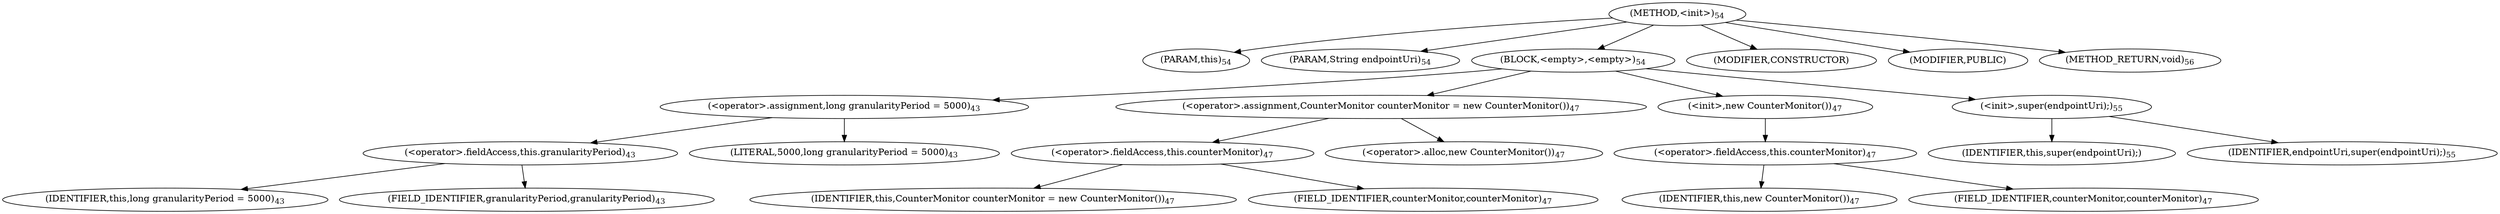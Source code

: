digraph "&lt;init&gt;" {  
"102" [label = <(METHOD,&lt;init&gt;)<SUB>54</SUB>> ]
"6" [label = <(PARAM,this)<SUB>54</SUB>> ]
"103" [label = <(PARAM,String endpointUri)<SUB>54</SUB>> ]
"104" [label = <(BLOCK,&lt;empty&gt;,&lt;empty&gt;)<SUB>54</SUB>> ]
"105" [label = <(&lt;operator&gt;.assignment,long granularityPeriod = 5000)<SUB>43</SUB>> ]
"106" [label = <(&lt;operator&gt;.fieldAccess,this.granularityPeriod)<SUB>43</SUB>> ]
"107" [label = <(IDENTIFIER,this,long granularityPeriod = 5000)<SUB>43</SUB>> ]
"108" [label = <(FIELD_IDENTIFIER,granularityPeriod,granularityPeriod)<SUB>43</SUB>> ]
"109" [label = <(LITERAL,5000,long granularityPeriod = 5000)<SUB>43</SUB>> ]
"110" [label = <(&lt;operator&gt;.assignment,CounterMonitor counterMonitor = new CounterMonitor())<SUB>47</SUB>> ]
"111" [label = <(&lt;operator&gt;.fieldAccess,this.counterMonitor)<SUB>47</SUB>> ]
"112" [label = <(IDENTIFIER,this,CounterMonitor counterMonitor = new CounterMonitor())<SUB>47</SUB>> ]
"113" [label = <(FIELD_IDENTIFIER,counterMonitor,counterMonitor)<SUB>47</SUB>> ]
"114" [label = <(&lt;operator&gt;.alloc,new CounterMonitor())<SUB>47</SUB>> ]
"115" [label = <(&lt;init&gt;,new CounterMonitor())<SUB>47</SUB>> ]
"116" [label = <(&lt;operator&gt;.fieldAccess,this.counterMonitor)<SUB>47</SUB>> ]
"117" [label = <(IDENTIFIER,this,new CounterMonitor())<SUB>47</SUB>> ]
"118" [label = <(FIELD_IDENTIFIER,counterMonitor,counterMonitor)<SUB>47</SUB>> ]
"119" [label = <(&lt;init&gt;,super(endpointUri);)<SUB>55</SUB>> ]
"5" [label = <(IDENTIFIER,this,super(endpointUri);)> ]
"120" [label = <(IDENTIFIER,endpointUri,super(endpointUri);)<SUB>55</SUB>> ]
"121" [label = <(MODIFIER,CONSTRUCTOR)> ]
"122" [label = <(MODIFIER,PUBLIC)> ]
"123" [label = <(METHOD_RETURN,void)<SUB>56</SUB>> ]
  "102" -> "6" 
  "102" -> "103" 
  "102" -> "104" 
  "102" -> "121" 
  "102" -> "122" 
  "102" -> "123" 
  "104" -> "105" 
  "104" -> "110" 
  "104" -> "115" 
  "104" -> "119" 
  "105" -> "106" 
  "105" -> "109" 
  "106" -> "107" 
  "106" -> "108" 
  "110" -> "111" 
  "110" -> "114" 
  "111" -> "112" 
  "111" -> "113" 
  "115" -> "116" 
  "116" -> "117" 
  "116" -> "118" 
  "119" -> "5" 
  "119" -> "120" 
}
